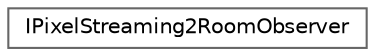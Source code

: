 digraph "Graphical Class Hierarchy"
{
 // INTERACTIVE_SVG=YES
 // LATEX_PDF_SIZE
  bgcolor="transparent";
  edge [fontname=Helvetica,fontsize=10,labelfontname=Helvetica,labelfontsize=10];
  node [fontname=Helvetica,fontsize=10,shape=box,height=0.2,width=0.4];
  rankdir="LR";
  Node0 [id="Node000000",label="IPixelStreaming2RoomObserver",height=0.2,width=0.4,color="grey40", fillcolor="white", style="filled",URL="$d7/d41/classIPixelStreaming2RoomObserver.html",tooltip=" "];
}
